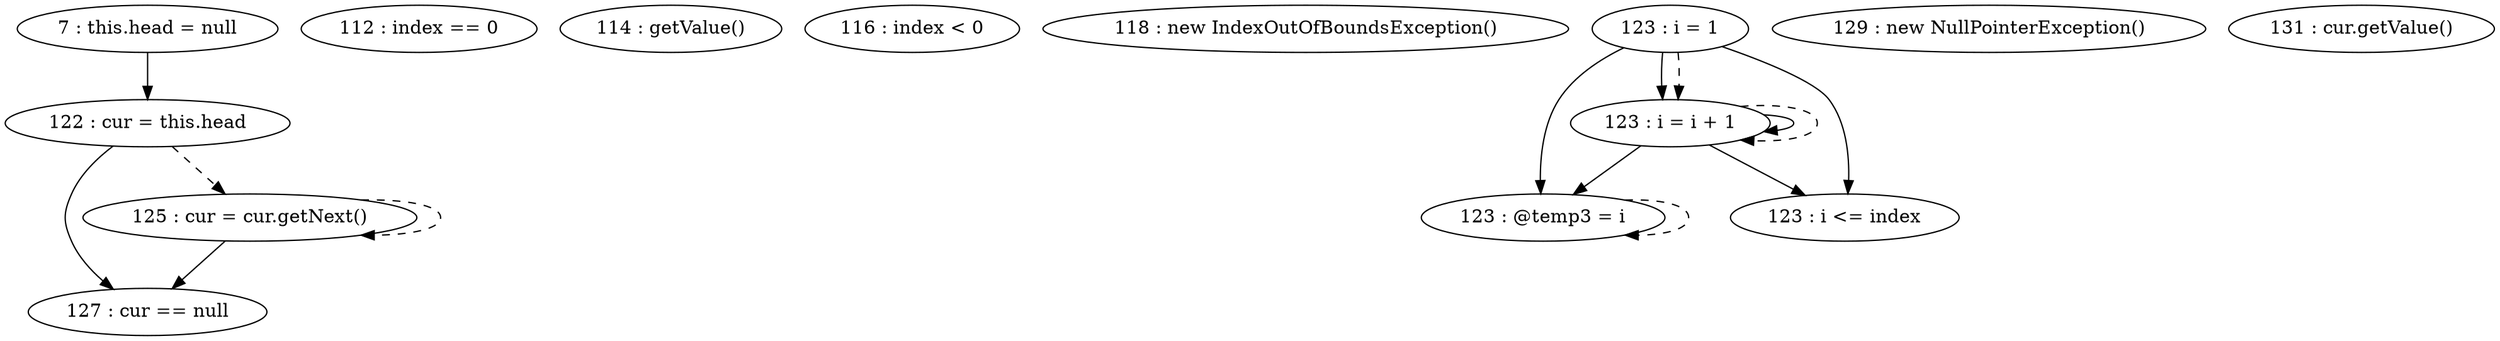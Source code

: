 digraph G {
"7 : this.head = null"
"7 : this.head = null" -> "122 : cur = this.head"
"112 : index == 0"
"114 : getValue()"
"116 : index < 0"
"118 : new IndexOutOfBoundsException()"
"122 : cur = this.head"
"122 : cur = this.head" -> "127 : cur == null"
"122 : cur = this.head" -> "125 : cur = cur.getNext()" [style=dashed]
"123 : i = 1"
"123 : i = 1" -> "123 : @temp3 = i"
"123 : i = 1" -> "123 : i <= index"
"123 : i = 1" -> "123 : i = i + 1"
"123 : i = 1" -> "123 : i = i + 1" [style=dashed]
"123 : i <= index"
"125 : cur = cur.getNext()"
"125 : cur = cur.getNext()" -> "127 : cur == null"
"125 : cur = cur.getNext()" -> "125 : cur = cur.getNext()" [style=dashed]
"123 : @temp3 = i"
"123 : @temp3 = i" -> "123 : @temp3 = i" [style=dashed]
"123 : i = i + 1"
"123 : i = i + 1" -> "123 : @temp3 = i"
"123 : i = i + 1" -> "123 : i <= index"
"123 : i = i + 1" -> "123 : i = i + 1"
"123 : i = i + 1" -> "123 : i = i + 1" [style=dashed]
"127 : cur == null"
"129 : new NullPointerException()"
"131 : cur.getValue()"
}